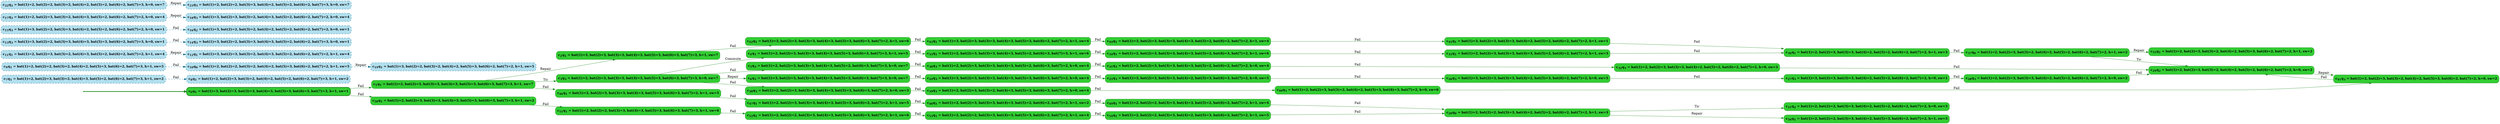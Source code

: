 digraph g {

	rankdir="LR"

	__invisible__[shape="point", color="forestgreen"]
	c0q1[label=<<b>c<sub>0</sub>q<sub>1</sub> = bat(1)=3, bat(2)=3, bat(3)=3, bat(4)=3, bat(5)=3, bat(6)=3, bat(7)=3, h=1, sw=1</b>>, shape="box", style="rounded, filled", fillcolor="limegreen", color="forestgreen", penwidth=3] // Initial
	c1q1[label=<<b>c<sub>1</sub>q<sub>1</sub> = bat(1)=2, bat(2)=3, bat(3)=3, bat(4)=3, bat(5)=3, bat(6)=3, bat(7)=3, h=1, sw=7</b>>, shape="box", style="rounded, filled", fillcolor="limegreen", color="forestgreen"]
	c2q1[label=<<b>c<sub>2</sub>q<sub>1</sub> = bat(1)=3, bat(2)=3, bat(3)=3, bat(4)=3, bat(5)=3, bat(6)=3, bat(7)=3, h=1, sw=7</b>>, shape="box", style="rounded, filled", fillcolor="limegreen", color="forestgreen"]
	c42q1[label=<<b>c<sub>42</sub>q<sub>1</sub> = bat(1)=3, bat(2)=3, bat(3)=3, bat(4)=3, bat(5)=3, bat(6)=3, bat(7)=2, h=1, sw=6</b>>, shape="box", style="rounded, filled", fillcolor="limegreen", color="forestgreen"]
	c43q1[label=<<b>c<sub>43</sub>q<sub>1</sub> = bat(1)=3, bat(2)=3, bat(3)=3, bat(4)=3, bat(5)=3, bat(6)=2, bat(7)=2, h=1, sw=4</b>>, shape="box", style="rounded, filled", fillcolor="limegreen", color="forestgreen"]
	c44q1[label=<<b>c<sub>44</sub>q<sub>1</sub> = bat(1)=3, bat(2)=3, bat(3)=3, bat(4)=3, bat(5)=2, bat(6)=2, bat(7)=2, h=1, sw=4</b>>, shape="box", style="rounded, filled", fillcolor="limegreen", color="forestgreen"]
	c45q1[label=<<b>c<sub>45</sub>q<sub>1</sub> = bat(1)=3, bat(2)=3, bat(3)=3, bat(4)=2, bat(5)=2, bat(6)=2, bat(7)=2, h=1, sw=1</b>>, shape="box", style="rounded, filled", fillcolor="limegreen", color="forestgreen"]
	c36q1[label=<<b>c<sub>36</sub>q<sub>1</sub> = bat(1)=2, bat(2)=3, bat(3)=3, bat(4)=2, bat(5)=2, bat(6)=2, bat(7)=2, h=1, sw=3</b>>, shape="box", style="rounded, filled", fillcolor="limegreen", color="forestgreen"]
	c37q0[label=<<b>c<sub>37</sub>q<sub>0</sub> = bat(1)=2, bat(2)=3, bat(3)=2, bat(4)=2, bat(5)=2, bat(6)=2, bat(7)=2, h=1, sw=2</b>>, shape="box", style="rounded, filled", fillcolor="limegreen", color="forestgreen"]
	c55q1[label=<<b>c<sub>55</sub>q<sub>1</sub> = bat(1)=2, bat(2)=3, bat(3)=2, bat(4)=2, bat(5)=3, bat(6)=2, bat(7)=2, h=1, sw=2</b>>, shape="box", style="rounded, filled", fillcolor="limegreen", color="forestgreen"]
	c29q2[label=<<b>c<sub>29</sub>q<sub>2</sub> = bat(1)=2, bat(2)=3, bat(3)=2, bat(4)=2, bat(5)=2, bat(6)=2, bat(7)=2, h=0, sw=2</b>>, shape="box", style="rounded, filled", fillcolor="limegreen", color="forestgreen"]
	c41q3[label=<<b>c<sub>41</sub>q<sub>3</sub> = bat(1)=2, bat(2)=3, bat(3)=2, bat(4)=2, bat(5)=3, bat(6)=2, bat(7)=2, h=0, sw=2</b>>, shape="box", style="rounded, filled", fillcolor="limegreen", color="forestgreen"]
	c3q3[label=<<b>c<sub>3</sub>q<sub>3</sub> = bat(1)=2, bat(2)=3, bat(3)=3, bat(4)=3, bat(5)=3, bat(6)=3, bat(7)=3, h=0, sw=7</b>>, shape="box", style="rounded, filled", fillcolor="limegreen", color="forestgreen"]
	c4q1[label=<<b>c<sub>4</sub>q<sub>1</sub> = bat(1)=2, bat(2)=3, bat(3)=3, bat(4)=3, bat(5)=3, bat(6)=3, bat(7)=3, h=1, sw=5</b>>, shape="box", style="rounded, filled", fillcolor="limegreen", color="forestgreen"]
	c33q1[label=<<b>c<sub>33</sub>q<sub>1</sub> = bat(1)=2, bat(2)=3, bat(3)=3, bat(4)=3, bat(5)=2, bat(6)=3, bat(7)=3, h=1, sw=6</b>>, shape="box", style="rounded, filled", fillcolor="limegreen", color="forestgreen"]
	c34q1[label=<<b>c<sub>34</sub>q<sub>1</sub> = bat(1)=2, bat(2)=3, bat(3)=3, bat(4)=3, bat(5)=2, bat(6)=3, bat(7)=2, h=1, sw=6</b>>, shape="box", style="rounded, filled", fillcolor="limegreen", color="forestgreen"]
	c35q1[label=<<b>c<sub>35</sub>q<sub>1</sub> = bat(1)=2, bat(2)=3, bat(3)=3, bat(4)=3, bat(5)=2, bat(6)=2, bat(7)=2, h=1, sw=3</b>>, shape="box", style="rounded, filled", fillcolor="limegreen", color="forestgreen"]
	c5q3[label=<<b>c<sub>5</sub>q<sub>3</sub> = bat(1)=2, bat(2)=3, bat(3)=3, bat(4)=3, bat(5)=2, bat(6)=3, bat(7)=3, h=0, sw=7</b>>, shape="box", style="rounded, filled", fillcolor="limegreen", color="forestgreen"]
	c30q3[label=<<b>c<sub>30</sub>q<sub>3</sub> = bat(1)=2, bat(2)=3, bat(3)=3, bat(4)=3, bat(5)=2, bat(6)=3, bat(7)=2, h=0, sw=4</b>>, shape="box", style="rounded, filled", fillcolor="limegreen", color="forestgreen"]
	c31q3[label=<<b>c<sub>31</sub>q<sub>3</sub> = bat(1)=2, bat(2)=3, bat(3)=3, bat(4)=3, bat(5)=2, bat(6)=2, bat(7)=2, h=0, sw=4</b>>, shape="box", style="rounded, filled", fillcolor="limegreen", color="forestgreen"]
	c32q3[label=<<b>c<sub>32</sub>q<sub>3</sub> = bat(1)=2, bat(2)=3, bat(3)=3, bat(4)=2, bat(5)=2, bat(6)=2, bat(7)=2, h=0, sw=3</b>>, shape="box", style="rounded, filled", fillcolor="limegreen", color="forestgreen"]
	c6q3[label=<<b>c<sub>6</sub>q<sub>3</sub> = bat(1)=3, bat(2)=3, bat(3)=3, bat(4)=3, bat(5)=3, bat(6)=3, bat(7)=3, h=0, sw=7</b>>, shape="box", style="rounded, filled", fillcolor="limegreen", color="forestgreen"]
	c24q3[label=<<b>c<sub>24</sub>q<sub>3</sub> = bat(1)=3, bat(2)=3, bat(3)=3, bat(4)=3, bat(5)=3, bat(6)=3, bat(7)=2, h=0, sw=4</b>>, shape="box", style="rounded, filled", fillcolor="limegreen", color="forestgreen"]
	c25q3[label=<<b>c<sub>25</sub>q<sub>3</sub> = bat(1)=3, bat(2)=3, bat(3)=3, bat(4)=2, bat(5)=3, bat(6)=3, bat(7)=2, h=0, sw=5</b>>, shape="box", style="rounded, filled", fillcolor="limegreen", color="forestgreen"]
	c26q3[label=<<b>c<sub>26</sub>q<sub>3</sub> = bat(1)=3, bat(2)=3, bat(3)=3, bat(4)=2, bat(5)=3, bat(6)=2, bat(7)=2, h=0, sw=5</b>>, shape="box", style="rounded, filled", fillcolor="limegreen", color="forestgreen"]
	c27q3[label=<<b>c<sub>27</sub>q<sub>3</sub> = bat(1)=3, bat(2)=3, bat(3)=3, bat(4)=2, bat(5)=2, bat(6)=2, bat(7)=2, h=0, sw=1</b>>, shape="box", style="rounded, filled", fillcolor="limegreen", color="forestgreen"]
	c28q3[label=<<b>c<sub>28</sub>q<sub>3</sub> = bat(1)=2, bat(2)=3, bat(3)=3, bat(4)=2, bat(5)=2, bat(6)=2, bat(7)=2, h=0, sw=2</b>>, shape="box", style="rounded, filled", fillcolor="limegreen", color="forestgreen"]
	c38q3[label=<<b>c<sub>38</sub>q<sub>3</sub> = bat(1)=2, bat(2)=3, bat(3)=3, bat(4)=3, bat(5)=3, bat(6)=3, bat(7)=2, h=0, sw=3</b>>, shape="box", style="rounded, filled", fillcolor="limegreen", color="forestgreen"]
	c39q3[label=<<b>c<sub>39</sub>q<sub>3</sub> = bat(1)=2, bat(2)=3, bat(3)=2, bat(4)=3, bat(5)=3, bat(6)=3, bat(7)=2, h=0, sw=4</b>>, shape="box", style="rounded, filled", fillcolor="limegreen", color="forestgreen"]
	c40q3[label=<<b>c<sub>40</sub>q<sub>3</sub> = bat(1)=2, bat(2)=3, bat(3)=2, bat(4)=2, bat(5)=3, bat(6)=3, bat(7)=2, h=0, sw=6</b>>, shape="box", style="rounded, filled", fillcolor="limegreen", color="forestgreen"]
	c46q1[label=<<b>c<sub>46</sub>q<sub>1</sub> = bat(1)=2, bat(2)=3, bat(3)=3, bat(4)=3, bat(5)=3, bat(6)=3, bat(7)=2, h=1, sw=5</b>>, shape="box", style="rounded, filled", fillcolor="limegreen", color="forestgreen"]
	c47q1[label=<<b>c<sub>47</sub>q<sub>1</sub> = bat(1)=2, bat(2)=3, bat(3)=3, bat(4)=3, bat(5)=3, bat(6)=2, bat(7)=2, h=1, sw=5</b>>, shape="box", style="rounded, filled", fillcolor="limegreen", color="forestgreen"]
	c48q1[label=<<b>c<sub>48</sub>q<sub>1</sub> = bat(1)=2, bat(2)=3, bat(3)=3, bat(4)=3, bat(5)=2, bat(6)=2, bat(7)=2, h=1, sw=2</b>>, shape="box", style="rounded, filled", fillcolor="limegreen", color="forestgreen"]
	c49q1[label=<<b>c<sub>49</sub>q<sub>1</sub> = bat(1)=2, bat(2)=2, bat(3)=3, bat(4)=3, bat(5)=2, bat(6)=2, bat(7)=2, h=1, sw=4</b>>, shape="box", style="rounded, filled", fillcolor="limegreen", color="forestgreen"]
	c20q0[label=<<b>c<sub>20</sub>q<sub>0</sub> = bat(1)=2, bat(2)=2, bat(3)=3, bat(4)=2, bat(5)=2, bat(6)=2, bat(7)=2, h=1, sw=3</b>>, shape="box", style="rounded, filled", fillcolor="limegreen", color="forestgreen"]
	c21q2[label=<<b>c<sub>21</sub>q<sub>2</sub> = bat(1)=2, bat(2)=2, bat(3)=3, bat(4)=2, bat(5)=2, bat(6)=2, bat(7)=2, h=0, sw=3</b>>, shape="box", style="rounded, filled", fillcolor="limegreen", color="forestgreen"]
	c56q1[label=<<b>c<sub>56</sub>q<sub>1</sub> = bat(1)=2, bat(2)=2, bat(3)=3, bat(4)=2, bat(5)=3, bat(6)=2, bat(7)=2, h=1, sw=3</b>>, shape="box", style="rounded, filled", fillcolor="limegreen", color="forestgreen"]
	c50q1[label=<<b>c<sub>50</sub>q<sub>1</sub> = bat(1)=2, bat(2)=3, bat(3)=3, bat(4)=3, bat(5)=3, bat(6)=3, bat(7)=3, h=1, sw=2</b>>, shape="box", style="rounded, filled", fillcolor="limegreen", color="forestgreen"]
	c51q1[label=<<b>c<sub>51</sub>q<sub>1</sub> = bat(1)=2, bat(2)=2, bat(3)=3, bat(4)=3, bat(5)=3, bat(6)=3, bat(7)=3, h=1, sw=6</b>>, shape="box", style="rounded, filled", fillcolor="limegreen", color="forestgreen"]
	c52q1[label=<<b>c<sub>52</sub>q<sub>1</sub> = bat(1)=2, bat(2)=2, bat(3)=3, bat(4)=3, bat(5)=3, bat(6)=3, bat(7)=2, h=1, sw=6</b>>, shape="box", style="rounded, filled", fillcolor="limegreen", color="forestgreen"]
	c53q1[label=<<b>c<sub>53</sub>q<sub>1</sub> = bat(1)=2, bat(2)=2, bat(3)=3, bat(4)=3, bat(5)=3, bat(6)=2, bat(7)=2, h=1, sw=4</b>>, shape="box", style="rounded, filled", fillcolor="limegreen", color="forestgreen"]
	c54q1[label=<<b>c<sub>54</sub>q<sub>1</sub> = bat(1)=2, bat(2)=2, bat(3)=3, bat(4)=2, bat(5)=3, bat(6)=2, bat(7)=2, h=1, sw=5</b>>, shape="box", style="rounded, filled", fillcolor="limegreen", color="forestgreen"]
	c7q1[label=<<b>c<sub>7</sub>q<sub>1</sub> = bat(1)=2, bat(2)=3, bat(3)=2, bat(4)=3, bat(5)=2, bat(6)=2, bat(7)=3, h=1, sw=2</b>>, shape="box", style="rounded, filled, dashed", fillcolor="lightblue2", color="deepskyblue4"]
	c8q1[label=<<b>c<sub>8</sub>q<sub>1</sub> = bat(1)=2, bat(2)=3, bat(3)=2, bat(4)=2, bat(5)=2, bat(6)=2, bat(7)=3, h=1, sw=2</b>>, shape="box", style="rounded, filled, dashed", fillcolor="lightblue2", color="deepskyblue4"]
	c9q1[label=<<b>c<sub>9</sub>q<sub>1</sub> = bat(1)=2, bat(2)=2, bat(3)=2, bat(4)=2, bat(5)=3, bat(6)=2, bat(7)=3, h=1, sw=5</b>>, shape="box", style="rounded, filled, dashed", fillcolor="lightblue2", color="deepskyblue4"]
	c10q0[label=<<b>c<sub>10</sub>q<sub>0</sub> = bat(1)=2, bat(2)=2, bat(3)=2, bat(4)=2, bat(5)=3, bat(6)=2, bat(7)=2, h=1, sw=5</b>>, shape="box", style="rounded, filled, dashed", fillcolor="lightblue2", color="deepskyblue4"]
	c11q1[label=<<b>c<sub>11</sub>q<sub>1</sub> = bat(1)=2, bat(2)=3, bat(3)=2, bat(4)=3, bat(5)=2, bat(6)=2, bat(7)=2, h=1, sw=4</b>>, shape="box", style="rounded, filled, dashed", fillcolor="lightblue2", color="deepskyblue4"]
	c12q1[label=<<b>c<sub>12</sub>q<sub>1</sub> = bat(1)=3, bat(2)=3, bat(3)=2, bat(4)=3, bat(5)=2, bat(6)=2, bat(7)=2, h=1, sw=4</b>>, shape="box", style="rounded, filled, dashed", fillcolor="lightblue2", color="deepskyblue4"]
	c13q3[label=<<b>c<sub>13</sub>q<sub>3</sub> = bat(1)=3, bat(2)=2, bat(3)=3, bat(4)=3, bat(5)=3, bat(6)=2, bat(7)=3, h=0, sw=1</b>>, shape="box", style="rounded, filled, dashed", fillcolor="lightblue2", color="deepskyblue4"]
	c14q3[label=<<b>c<sub>14</sub>q<sub>3</sub> = bat(1)=3, bat(2)=2, bat(3)=3, bat(4)=3, bat(5)=2, bat(6)=2, bat(7)=3, h=0, sw=1</b>>, shape="box", style="rounded, filled, dashed", fillcolor="lightblue2", color="deepskyblue4"]
	c15q3[label=<<b>c<sub>15</sub>q<sub>3</sub> = bat(1)=3, bat(2)=2, bat(3)=3, bat(4)=2, bat(5)=2, bat(6)=2, bat(7)=2, h=0, sw=1</b>>, shape="box", style="rounded, filled, dashed", fillcolor="lightblue2", color="deepskyblue4"]
	c16q2[label=<<b>c<sub>16</sub>q<sub>2</sub> = bat(1)=3, bat(2)=2, bat(3)=2, bat(4)=2, bat(5)=2, bat(6)=2, bat(7)=2, h=0, sw=1</b>>, shape="box", style="rounded, filled, dashed", fillcolor="lightblue2", color="deepskyblue4"]
	c17q3[label=<<b>c<sub>17</sub>q<sub>3</sub> = bat(1)=2, bat(2)=3, bat(3)=2, bat(4)=3, bat(5)=2, bat(6)=2, bat(7)=2, h=0, sw=4</b>>, shape="box", style="rounded, filled, dashed", fillcolor="lightblue2", color="deepskyblue4"]
	c18q3[label=<<b>c<sub>18</sub>q<sub>3</sub> = bat(1)=3, bat(2)=3, bat(3)=2, bat(4)=3, bat(5)=2, bat(6)=2, bat(7)=2, h=0, sw=4</b>>, shape="box", style="rounded, filled, dashed", fillcolor="lightblue2", color="deepskyblue4"]
	c19q1[label=<<b>c<sub>19</sub>q<sub>1</sub> = bat(1)=3, bat(2)=2, bat(3)=2, bat(4)=2, bat(5)=3, bat(6)=2, bat(7)=2, h=1, sw=5</b>>, shape="box", style="rounded, filled, dashed", fillcolor="lightblue2", color="deepskyblue4"]
	c22q2[label=<<b>c<sub>22</sub>q<sub>2</sub> = bat(1)=2, bat(2)=2, bat(3)=2, bat(4)=2, bat(5)=2, bat(6)=2, bat(7)=3, h=0, sw=7</b>>, shape="box", style="rounded, filled, dashed", fillcolor="lightblue2", color="deepskyblue4"]
	c23q3[label=<<b>c<sub>23</sub>q<sub>3</sub> = bat(1)=2, bat(2)=2, bat(3)=3, bat(4)=2, bat(5)=2, bat(6)=2, bat(7)=3, h=0, sw=7</b>>, shape="box", style="rounded, filled, dashed", fillcolor="lightblue2", color="deepskyblue4"]

	__invisible__ -> c0q1[penwidth=3, color="forestgreen"]
	c0q1 -> c1q1[label=<Fail>, color="forestgreen"]
	c1q1 -> c2q1[label=<Repair>, color="forestgreen"]
	c2q1 -> c42q1[label=<Fail>, color="forestgreen"]
	c42q1 -> c43q1[label=<Fail>, color="forestgreen"]
	c43q1 -> c44q1[label=<Fail>, color="forestgreen"]
	c44q1 -> c45q1[label=<Fail>, color="forestgreen"]
	c45q1 -> c36q1[label=<Fail>, color="forestgreen"]
	c36q1 -> c37q0[label=<Fail>, color="forestgreen"]
	c37q0 -> c55q1[label=<Repair>, color="forestgreen"]
	c37q0 -> c29q2[label=<Tic>, color="forestgreen"]
	c29q2 -> c41q3[label=<Repair>, color="forestgreen"]
	c41q3 -> c29q2[label=<Fail>, color="forestgreen"]
	c1q1 -> c3q3[label=<Tic>, color="forestgreen"]
	c3q3 -> c4q1[label=<Commute>, color="forestgreen"]
	c4q1 -> c33q1[label=<Fail>, color="forestgreen"]
	c33q1 -> c34q1[label=<Fail>, color="forestgreen"]
	c34q1 -> c35q1[label=<Fail>, color="forestgreen"]
	c35q1 -> c36q1[label=<Fail>, color="forestgreen"]
	c3q3 -> c5q3[label=<Fail>, color="forestgreen"]
	c5q3 -> c30q3[label=<Fail>, color="forestgreen"]
	c30q3 -> c31q3[label=<Fail>, color="forestgreen"]
	c31q3 -> c32q3[label=<Fail>, color="forestgreen"]
	c32q3 -> c29q2[label=<Fail>, color="forestgreen"]
	c3q3 -> c6q3[label=<Repair>, color="forestgreen"]
	c6q3 -> c24q3[label=<Fail>, color="forestgreen"]
	c24q3 -> c25q3[label=<Fail>, color="forestgreen"]
	c25q3 -> c26q3[label=<Fail>, color="forestgreen"]
	c26q3 -> c27q3[label=<Fail>, color="forestgreen"]
	c27q3 -> c28q3[label=<Fail>, color="forestgreen"]
	c28q3 -> c29q2[label=<Fail>, color="forestgreen"]
	c3q3 -> c38q3[label=<Fail>, color="forestgreen"]
	c38q3 -> c39q3[label=<Fail>, color="forestgreen"]
	c39q3 -> c40q3[label=<Fail>, color="forestgreen"]
	c40q3 -> c41q3[label=<Fail>, color="forestgreen"]
	c1q1 -> c46q1[label=<Fail>, color="forestgreen"]
	c46q1 -> c47q1[label=<Fail>, color="forestgreen"]
	c47q1 -> c48q1[label=<Fail>, color="forestgreen"]
	c48q1 -> c49q1[label=<Fail>, color="forestgreen"]
	c49q1 -> c20q0[label=<Fail>, color="forestgreen"]
	c20q0 -> c21q2[label=<Tic>, color="forestgreen"]
	c20q0 -> c56q1[label=<Repair>, color="forestgreen"]
	c0q1 -> c50q1[label=<Fail>, color="forestgreen"]
	c50q1 -> c51q1[label=<Fail>, color="forestgreen"]
	c51q1 -> c52q1[label=<Fail>, color="forestgreen"]
	c52q1 -> c53q1[label=<Fail>, color="forestgreen"]
	c53q1 -> c54q1[label=<Fail>, color="forestgreen"]
	c54q1 -> c20q0[label=<Fail>, color="forestgreen"]
	c7q1 -> c8q1[label=<Fail>, color="deepskyblue4", style="dashed"]
	c9q1 -> c10q0[label=<Fail>, color="deepskyblue4", style="dashed"]
	c11q1 -> c12q1[label=<Repair>, color="deepskyblue4", style="dashed"]
	c13q3 -> c14q3[label=<Fail>, color="deepskyblue4", style="dashed"]
	c15q3 -> c16q2[label=<Fail>, color="deepskyblue4", style="dashed"]
	c17q3 -> c18q3[label=<Repair>, color="deepskyblue4", style="dashed"]
	c10q0 -> c19q1[label=<Repair>, color="deepskyblue4", style="dashed"]
	c22q2 -> c23q3[label=<Repair>, color="deepskyblue4", style="dashed"]

}
